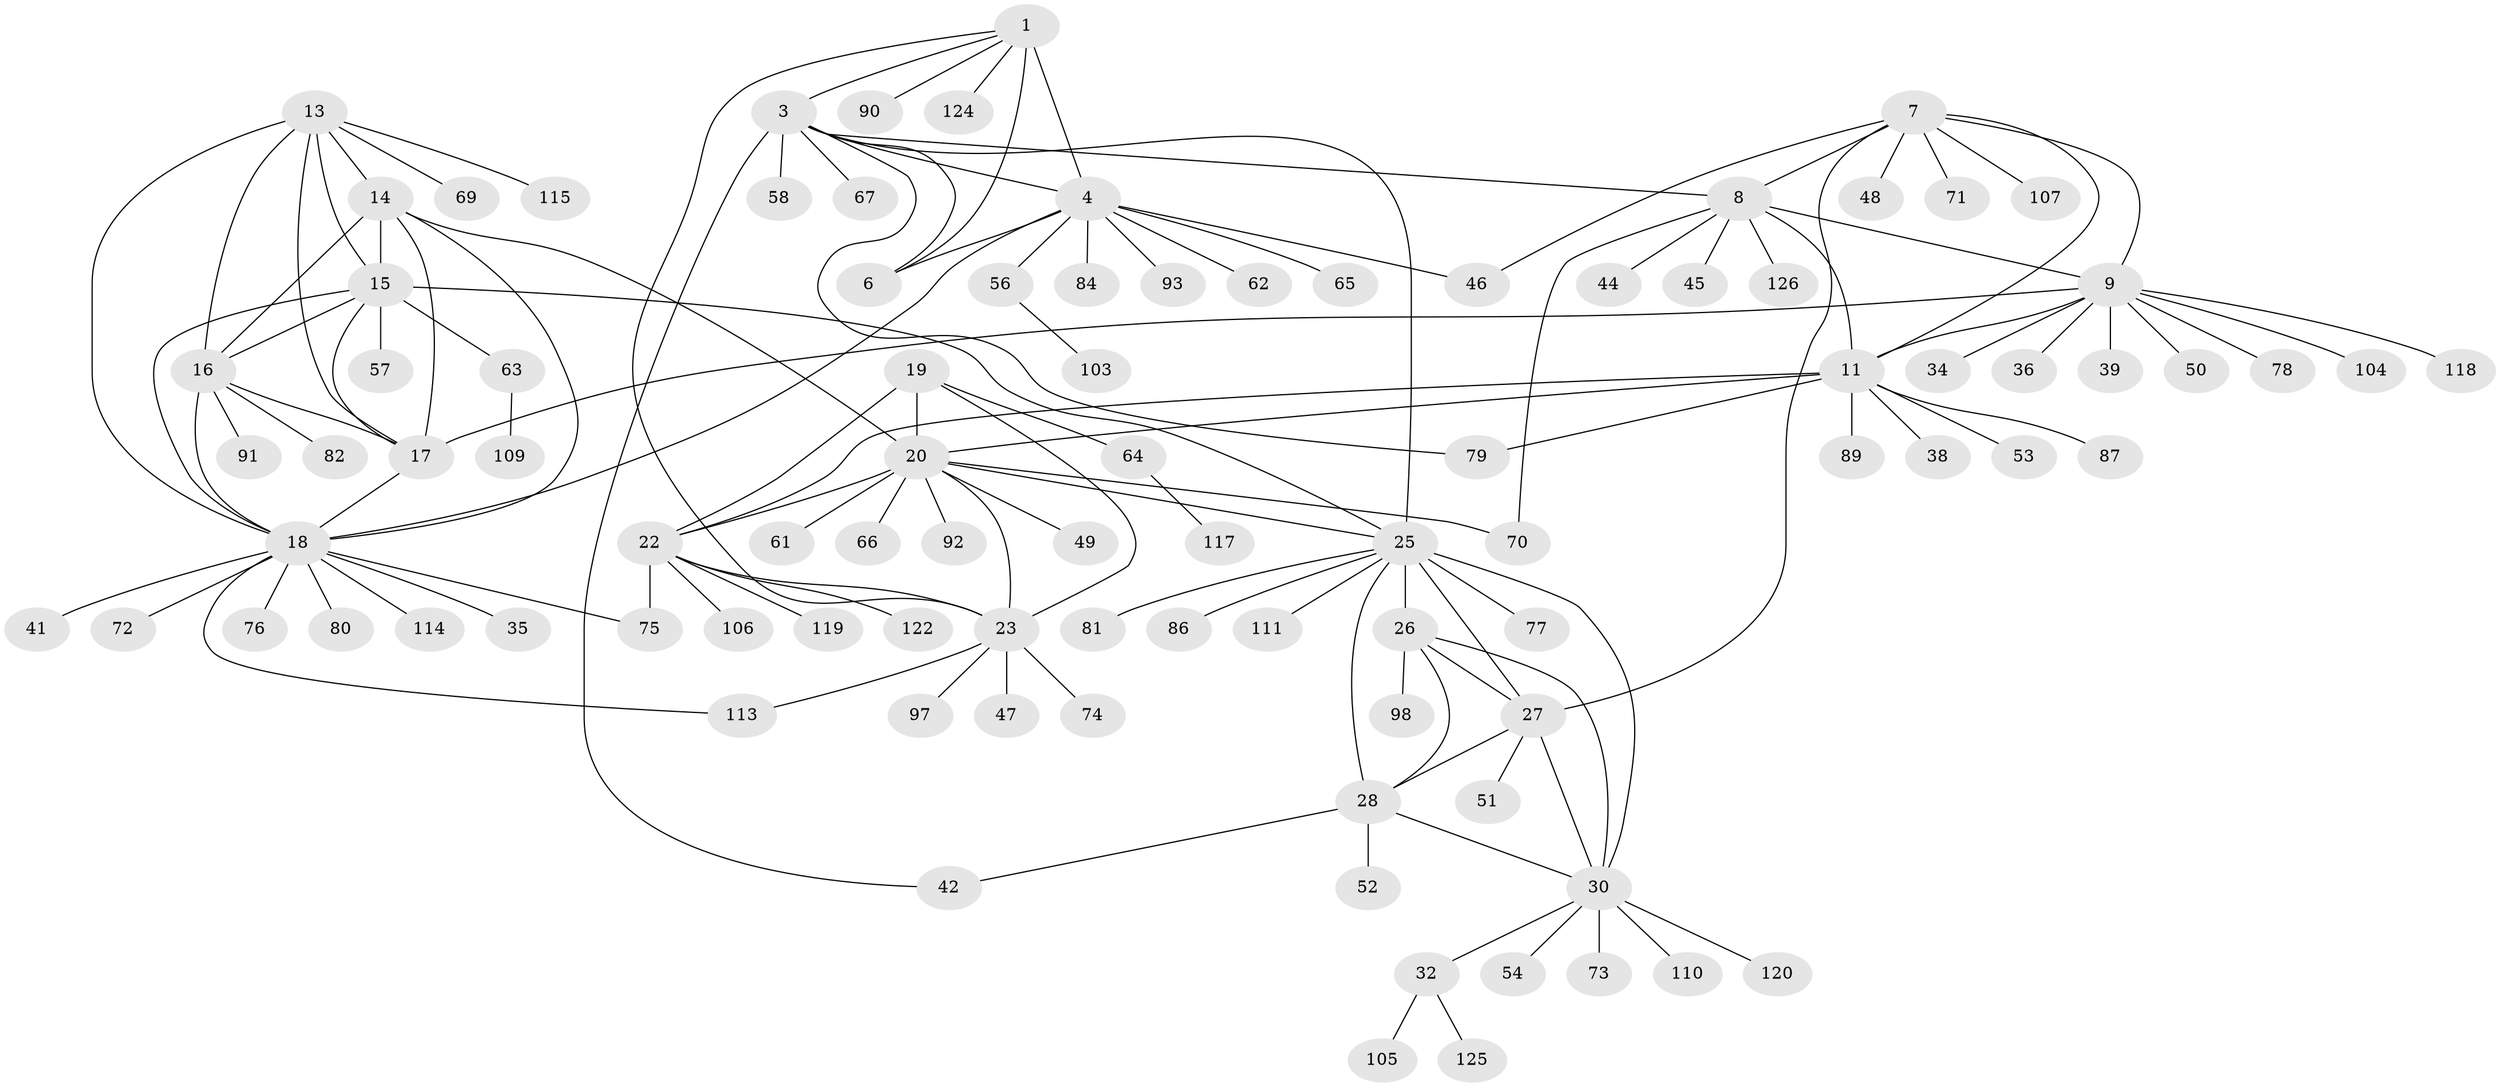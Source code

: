 // Generated by graph-tools (version 1.1) at 2025/52/02/27/25 19:52:16]
// undirected, 95 vertices, 132 edges
graph export_dot {
graph [start="1"]
  node [color=gray90,style=filled];
  1 [super="+2"];
  3 [super="+116"];
  4 [super="+5"];
  6;
  7 [super="+95"];
  8 [super="+10"];
  9 [super="+12"];
  11 [super="+68"];
  13 [super="+40"];
  14 [super="+127"];
  15 [super="+88"];
  16 [super="+123"];
  17;
  18 [super="+31"];
  19 [super="+83"];
  20 [super="+21"];
  22 [super="+24"];
  23 [super="+33"];
  25 [super="+29"];
  26 [super="+43"];
  27 [super="+60"];
  28;
  30 [super="+37"];
  32 [super="+55"];
  34;
  35;
  36;
  38;
  39 [super="+59"];
  41;
  42;
  44;
  45 [super="+121"];
  46 [super="+108"];
  47 [super="+101"];
  48;
  49;
  50;
  51;
  52;
  53;
  54;
  56;
  57 [super="+102"];
  58;
  61;
  62;
  63 [super="+94"];
  64 [super="+85"];
  65;
  66;
  67;
  69;
  70 [super="+99"];
  71;
  72;
  73;
  74;
  75;
  76;
  77;
  78;
  79;
  80 [super="+100"];
  81;
  82 [super="+96"];
  84;
  86;
  87;
  89;
  90;
  91;
  92;
  93;
  97;
  98;
  103 [super="+112"];
  104;
  105;
  106;
  107;
  109;
  110;
  111;
  113;
  114;
  115;
  117;
  118;
  119;
  120;
  122;
  124;
  125;
  126;
  1 -- 3 [weight=2];
  1 -- 4 [weight=4];
  1 -- 6 [weight=2];
  1 -- 23;
  1 -- 90;
  1 -- 124;
  3 -- 4 [weight=2];
  3 -- 6;
  3 -- 8;
  3 -- 42;
  3 -- 58;
  3 -- 67;
  3 -- 79;
  3 -- 25;
  4 -- 6 [weight=2];
  4 -- 65;
  4 -- 46;
  4 -- 18;
  4 -- 84;
  4 -- 56;
  4 -- 93;
  4 -- 62;
  7 -- 8 [weight=2];
  7 -- 9 [weight=2];
  7 -- 11;
  7 -- 27;
  7 -- 46;
  7 -- 48;
  7 -- 71;
  7 -- 107;
  8 -- 9 [weight=4];
  8 -- 11 [weight=2];
  8 -- 44;
  8 -- 70;
  8 -- 45;
  8 -- 126;
  9 -- 11 [weight=2];
  9 -- 17;
  9 -- 34;
  9 -- 36;
  9 -- 39;
  9 -- 104;
  9 -- 78;
  9 -- 50;
  9 -- 118;
  11 -- 38;
  11 -- 53;
  11 -- 79;
  11 -- 87;
  11 -- 89;
  11 -- 20;
  11 -- 22;
  13 -- 14;
  13 -- 15;
  13 -- 16;
  13 -- 17;
  13 -- 18;
  13 -- 69;
  13 -- 115;
  14 -- 15;
  14 -- 16;
  14 -- 17;
  14 -- 18;
  14 -- 20;
  15 -- 16;
  15 -- 17;
  15 -- 18;
  15 -- 25;
  15 -- 57;
  15 -- 63;
  16 -- 17;
  16 -- 18;
  16 -- 82;
  16 -- 91;
  17 -- 18;
  18 -- 35;
  18 -- 72;
  18 -- 75;
  18 -- 80;
  18 -- 113;
  18 -- 41;
  18 -- 76;
  18 -- 114;
  19 -- 20 [weight=2];
  19 -- 22 [weight=2];
  19 -- 23;
  19 -- 64;
  20 -- 22 [weight=4];
  20 -- 23 [weight=2];
  20 -- 49;
  20 -- 61;
  20 -- 66;
  20 -- 92;
  20 -- 25;
  20 -- 70;
  22 -- 23 [weight=2];
  22 -- 122;
  22 -- 106;
  22 -- 75;
  22 -- 119;
  23 -- 47;
  23 -- 74;
  23 -- 113;
  23 -- 97;
  25 -- 26 [weight=2];
  25 -- 27 [weight=2];
  25 -- 28 [weight=2];
  25 -- 30 [weight=2];
  25 -- 81;
  25 -- 86;
  25 -- 77;
  25 -- 111;
  26 -- 27;
  26 -- 28;
  26 -- 30;
  26 -- 98;
  27 -- 28;
  27 -- 30;
  27 -- 51;
  28 -- 30;
  28 -- 42;
  28 -- 52;
  30 -- 32;
  30 -- 54;
  30 -- 110;
  30 -- 120;
  30 -- 73;
  32 -- 105;
  32 -- 125;
  56 -- 103;
  63 -- 109;
  64 -- 117;
}
